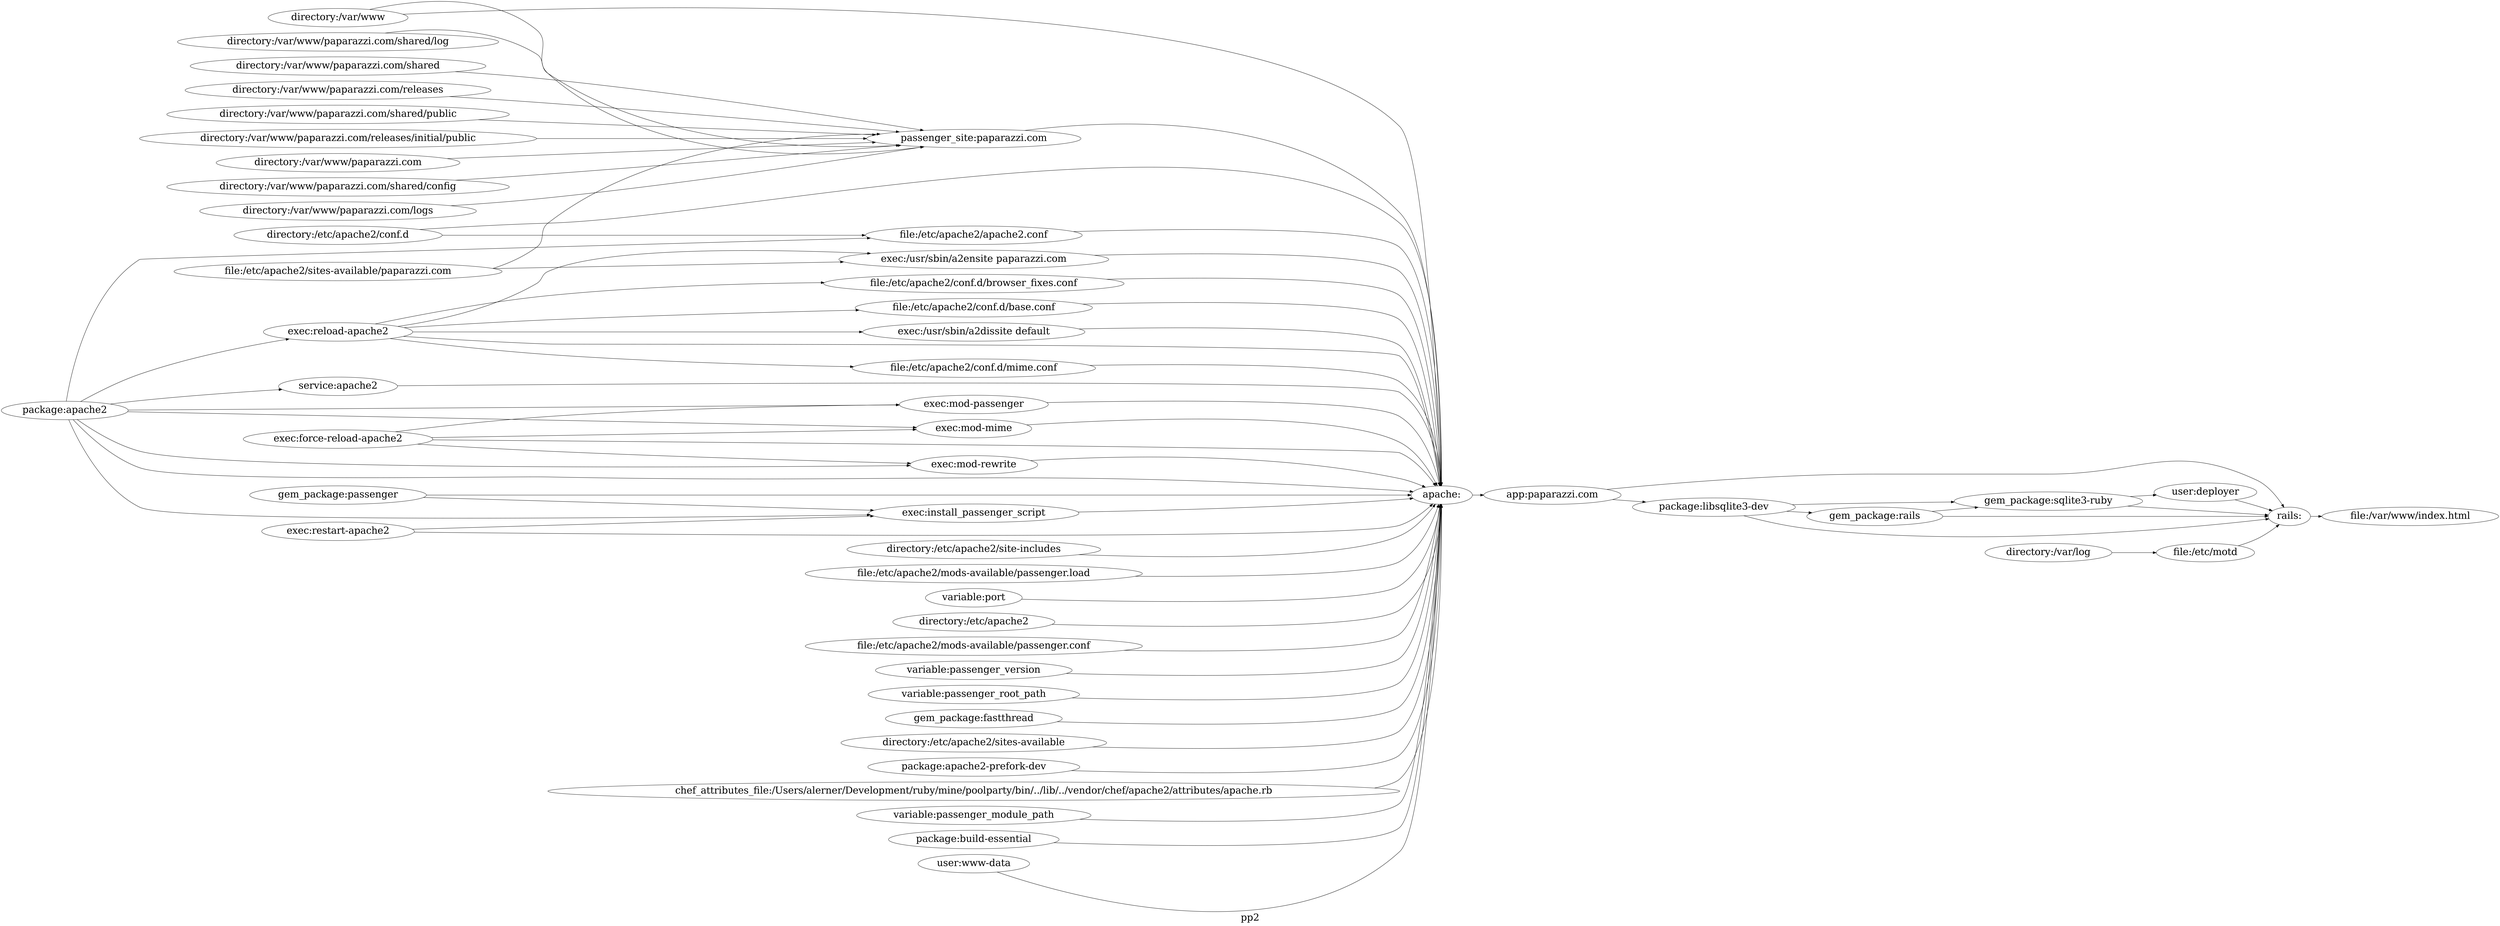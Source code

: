 digraph GRATR__Digraph {
    label = "pp2"
    rankdir = LR
    fontsize = 30
    bgcolor = white
    "directory:/var/www/paparazzi.com/releases/initial/public" [
        color = "#111111",
        fontsize = 30,
        style = rounded,
        label = "directory:/var/www/paparazzi.com/releases/initial/public"
    ]

    "directory:/var/www/paparazzi.com" [
        color = "#111111",
        fontsize = 30,
        style = rounded,
        label = "directory:/var/www/paparazzi.com"
    ]

    "directory:/var/www" [
        color = "#111111",
        fontsize = 30,
        style = rounded,
        label = "directory:/var/www"
    ]

    "file:/etc/apache2/apache2.conf" [
        color = "#111111",
        fontsize = 30,
        style = rounded,
        label = "file:/etc/apache2/apache2.conf"
    ]

    "directory:/etc/apache2/site-includes" [
        color = "#111111",
        fontsize = 30,
        style = rounded,
        label = "directory:/etc/apache2/site-includes"
    ]

    "apache:" [
        color = "#111111",
        fontsize = 30,
        style = rounded,
        label = "apache:"
    ]

    "directory:/var/www/paparazzi.com/shared/config" [
        color = "#111111",
        fontsize = 30,
        style = rounded,
        label = "directory:/var/www/paparazzi.com/shared/config"
    ]

    "exec:install_passenger_script" [
        color = "#111111",
        fontsize = 30,
        style = rounded,
        label = "exec:install_passenger_script"
    ]

    "exec:mod-passenger" [
        color = "#111111",
        fontsize = 30,
        style = rounded,
        label = "exec:mod-passenger"
    ]

    "file:/etc/apache2/mods-available/passenger.load" [
        color = "#111111",
        fontsize = 30,
        style = rounded,
        label = "file:/etc/apache2/mods-available/passenger.load"
    ]

    "file:/etc/apache2/conf.d/mime.conf" [
        color = "#111111",
        fontsize = 30,
        style = rounded,
        label = "file:/etc/apache2/conf.d/mime.conf"
    ]

    "directory:/etc/apache2/conf.d" [
        color = "#111111",
        fontsize = 30,
        style = rounded,
        label = "directory:/etc/apache2/conf.d"
    ]

    "variable:port" [
        color = "#111111",
        fontsize = 30,
        style = rounded,
        label = "variable:port"
    ]

    "exec:reload-apache2" [
        color = "#111111",
        fontsize = 30,
        style = rounded,
        label = "exec:reload-apache2"
    ]

    "user:deployer" [
        color = "#111111",
        fontsize = 30,
        style = rounded,
        label = "user:deployer"
    ]

    "rails:" [
        color = "#111111",
        fontsize = 30,
        style = rounded,
        label = "rails:"
    ]

    "file:/etc/motd" [
        color = "#111111",
        fontsize = 30,
        style = rounded,
        label = "file:/etc/motd"
    ]

    "directory:/var/log" [
        color = "#111111",
        fontsize = 30,
        style = rounded,
        label = "directory:/var/log"
    ]

    "directory:/etc/apache2" [
        color = "#111111",
        fontsize = 30,
        style = rounded,
        label = "directory:/etc/apache2"
    ]

    "directory:/var/www" [
        color = "#111111",
        fontsize = 30,
        style = rounded,
        label = "directory:/var/www"
    ]

    "file:/var/www/index.html" [
        color = "#111111",
        fontsize = 30,
        style = rounded,
        label = "file:/var/www/index.html"
    ]

    "directory:/var/www/paparazzi.com/logs" [
        color = "#111111",
        fontsize = 30,
        style = rounded,
        label = "directory:/var/www/paparazzi.com/logs"
    ]

    "file:/etc/apache2/mods-available/passenger.conf" [
        color = "#111111",
        fontsize = 30,
        style = rounded,
        label = "file:/etc/apache2/mods-available/passenger.conf"
    ]

    "directory:/var/www/paparazzi.com/shared/log" [
        color = "#111111",
        fontsize = 30,
        style = rounded,
        label = "directory:/var/www/paparazzi.com/shared/log"
    ]

    "variable:passenger_version" [
        color = "#111111",
        fontsize = 30,
        style = rounded,
        label = "variable:passenger_version"
    ]

    "file:/etc/apache2/conf.d/browser_fixes.conf" [
        color = "#111111",
        fontsize = 30,
        style = rounded,
        label = "file:/etc/apache2/conf.d/browser_fixes.conf"
    ]

    "gem_package:passenger" [
        color = "#111111",
        fontsize = 30,
        style = rounded,
        label = "gem_package:passenger"
    ]

    "package:apache2" [
        color = "#111111",
        fontsize = 30,
        style = rounded,
        label = "package:apache2"
    ]

    "directory:/var/www/paparazzi.com/shared" [
        color = "#111111",
        fontsize = 30,
        style = rounded,
        label = "directory:/var/www/paparazzi.com/shared"
    ]

    "variable:passenger_root_path" [
        color = "#111111",
        fontsize = 30,
        style = rounded,
        label = "variable:passenger_root_path"
    ]

    "gem_package:fastthread" [
        color = "#111111",
        fontsize = 30,
        style = rounded,
        label = "gem_package:fastthread"
    ]

    "directory:/var/www/paparazzi.com/releases" [
        color = "#111111",
        fontsize = 30,
        style = rounded,
        label = "directory:/var/www/paparazzi.com/releases"
    ]

    "exec:/usr/sbin/a2ensite paparazzi.com" [
        color = "#111111",
        fontsize = 30,
        style = rounded,
        label = "exec:/usr/sbin/a2ensite paparazzi.com"
    ]

    "directory:/etc/apache2/sites-available" [
        color = "#111111",
        fontsize = 30,
        style = rounded,
        label = "directory:/etc/apache2/sites-available"
    ]

    "package:apache2-prefork-dev" [
        color = "#111111",
        fontsize = 30,
        style = rounded,
        label = "package:apache2-prefork-dev"
    ]

    "chef_attributes_file:/Users/alerner/Development/ruby/mine/poolparty/bin/../lib/../vendor/chef/apache2/attributes/apache.rb" [
        color = "#111111",
        fontsize = 30,
        style = rounded,
        label = "chef_attributes_file:/Users/alerner/Development/ruby/mine/poolparty/bin/../lib/../vendor/chef/apache2/attributes/apache.rb"
    ]

    "service:apache2" [
        color = "#111111",
        fontsize = 30,
        style = rounded,
        label = "service:apache2"
    ]

    "exec:force-reload-apache2" [
        color = "#111111",
        fontsize = 30,
        style = rounded,
        label = "exec:force-reload-apache2"
    ]

    "gem_package:rails" [
        color = "#111111",
        fontsize = 30,
        style = rounded,
        label = "gem_package:rails"
    ]

    "app:paparazzi.com" [
        color = "#111111",
        fontsize = 30,
        style = rounded,
        label = "app:paparazzi.com"
    ]

    "variable:passenger_module_path" [
        color = "#111111",
        fontsize = 30,
        style = rounded,
        label = "variable:passenger_module_path"
    ]

    "package:build-essential" [
        color = "#111111",
        fontsize = 30,
        style = rounded,
        label = "package:build-essential"
    ]

    "exec:mod-mime" [
        color = "#111111",
        fontsize = 30,
        style = rounded,
        label = "exec:mod-mime"
    ]

    "exec:restart-apache2" [
        color = "#111111",
        fontsize = 30,
        style = rounded,
        label = "exec:restart-apache2"
    ]

    "package:libsqlite3-dev" [
        color = "#111111",
        fontsize = 30,
        style = rounded,
        label = "package:libsqlite3-dev"
    ]

    "directory:/var/www/paparazzi.com/shared/public" [
        color = "#111111",
        fontsize = 30,
        style = rounded,
        label = "directory:/var/www/paparazzi.com/shared/public"
    ]

    "file:/etc/apache2/sites-available/paparazzi.com" [
        color = "#111111",
        fontsize = 30,
        style = rounded,
        label = "file:/etc/apache2/sites-available/paparazzi.com"
    ]

    "exec:mod-rewrite" [
        color = "#111111",
        fontsize = 30,
        style = rounded,
        label = "exec:mod-rewrite"
    ]

    "file:/etc/apache2/conf.d/base.conf" [
        color = "#111111",
        fontsize = 30,
        style = rounded,
        label = "file:/etc/apache2/conf.d/base.conf"
    ]

    "exec:/usr/sbin/a2dissite default" [
        color = "#111111",
        fontsize = 30,
        style = rounded,
        label = "exec:/usr/sbin/a2dissite default"
    ]

    "gem_package:sqlite3-ruby" [
        color = "#111111",
        fontsize = 30,
        style = rounded,
        label = "gem_package:sqlite3-ruby"
    ]

    "passenger_site:paparazzi.com" [
        color = "#111111",
        fontsize = 30,
        style = rounded,
        label = "passenger_site:paparazzi.com"
    ]

    "user:www-data" [
        color = "#111111",
        fontsize = 30,
        style = rounded,
        label = "user:www-data"
    ]

    "directory:/var/www/paparazzi.com/releases/initial/public" -> "passenger_site:paparazzi.com" [
        fontsize = 30
    ]

    "exec:reload-apache2" -> "exec:/usr/sbin/a2dissite default" [
        fontsize = 30
    ]

    "gem_package:fastthread" -> "apache:" [
        fontsize = 30
    ]

    "package:apache2" -> "file:/etc/apache2/apache2.conf" [
        fontsize = 30
    ]

    "directory:/var/www/paparazzi.com/releases" -> "passenger_site:paparazzi.com" [
        fontsize = 30
    ]

    "directory:/var/www/paparazzi.com" -> "passenger_site:paparazzi.com" [
        fontsize = 30
    ]

    "chef_attributes_file:/Users/alerner/Development/ruby/mine/poolparty/bin/../lib/../vendor/chef/apache2/attributes/apache.rb" -> "apache:" [
        fontsize = 30
    ]

    "exec:mod-passenger" -> "apache:" [
        fontsize = 30
    ]

    "exec:reload-apache2" -> "file:/etc/apache2/conf.d/mime.conf" [
        fontsize = 30
    ]

    "package:apache2" -> "exec:install_passenger_script" [
        fontsize = 30
    ]

    "package:apache2" -> "exec:mod-rewrite" [
        fontsize = 30
    ]

    "variable:passenger_root_path" -> "apache:" [
        fontsize = 30
    ]

    "package:apache2" -> "exec:mod-mime" [
        fontsize = 30
    ]

    "package:apache2-prefork-dev" -> "apache:" [
        fontsize = 30
    ]

    "directory:/var/www/paparazzi.com/shared/config" -> "passenger_site:paparazzi.com" [
        fontsize = 30
    ]

    "directory:/var/www/paparazzi.com/logs" -> "passenger_site:paparazzi.com" [
        fontsize = 30
    ]

    "package:apache2" -> "service:apache2" [
        fontsize = 30
    ]

    "package:build-essential" -> "apache:" [
        fontsize = 30
    ]

    "exec:restart-apache2" -> "exec:install_passenger_script" [
        fontsize = 30
    ]

    "package:apache2" -> "exec:reload-apache2" [
        fontsize = 30
    ]

    "directory:/var/www/paparazzi.com/shared/log" -> "passenger_site:paparazzi.com" [
        fontsize = 30
    ]

    "file:/etc/apache2/mods-available/passenger.load" -> "apache:" [
        fontsize = 30
    ]

    "file:/etc/apache2/mods-available/passenger.conf" -> "apache:" [
        fontsize = 30
    ]

    "gem_package:rails" -> "rails:" [
        fontsize = 30
    ]

    "exec:install_passenger_script" -> "apache:" [
        fontsize = 30
    ]

    "directory:/var/www" -> "apache:" [
        fontsize = 30
    ]

    "exec:/usr/sbin/a2ensite paparazzi.com" -> "apache:" [
        fontsize = 30
    ]

    "exec:mod-rewrite" -> "apache:" [
        fontsize = 30
    ]

    "file:/etc/apache2/sites-available/paparazzi.com" -> "exec:/usr/sbin/a2ensite paparazzi.com" [
        fontsize = 30
    ]

    "directory:/var/log" -> "file:/etc/motd" [
        fontsize = 30
    ]

    "rails:" -> "file:/var/www/index.html" [
        fontsize = 30
    ]

    "passenger_site:paparazzi.com" -> "apache:" [
        fontsize = 30
    ]

    "app:paparazzi.com" -> "package:libsqlite3-dev" [
        fontsize = 30
    ]

    "file:/etc/apache2/conf.d/browser_fixes.conf" -> "apache:" [
        fontsize = 30
    ]

    "exec:reload-apache2" -> "file:/etc/apache2/conf.d/base.conf" [
        fontsize = 30
    ]

    "gem_package:passenger" -> "exec:install_passenger_script" [
        fontsize = 30
    ]

    "file:/etc/apache2/apache2.conf" -> "apache:" [
        fontsize = 30
    ]

    "file:/etc/apache2/conf.d/base.conf" -> "apache:" [
        fontsize = 30
    ]

    "directory:/var/www/paparazzi.com/shared/public" -> "passenger_site:paparazzi.com" [
        fontsize = 30
    ]

    "directory:/etc/apache2" -> "apache:" [
        fontsize = 30
    ]

    "exec:restart-apache2" -> "apache:" [
        fontsize = 30
    ]

    "app:paparazzi.com" -> "rails:" [
        fontsize = 30
    ]

    "package:apache2" -> "apache:" [
        fontsize = 30
    ]

    "package:libsqlite3-dev" -> "gem_package:sqlite3-ruby" [
        fontsize = 30
    ]

    "exec:/usr/sbin/a2dissite default" -> "apache:" [
        fontsize = 30
    ]

    "exec:force-reload-apache2" -> "apache:" [
        fontsize = 30
    ]

    "user:deployer" -> "rails:" [
        fontsize = 30
    ]

    "user:www-data" -> "apache:" [
        fontsize = 30
    ]

    "gem_package:rails" -> "gem_package:sqlite3-ruby" [
        fontsize = 30
    ]

    "package:libsqlite3-dev" -> "gem_package:rails" [
        fontsize = 30
    ]

    "exec:reload-apache2" -> "file:/etc/apache2/conf.d/browser_fixes.conf" [
        fontsize = 30
    ]

    "file:/etc/apache2/sites-available/paparazzi.com" -> "passenger_site:paparazzi.com" [
        fontsize = 30
    ]

    "apache:" -> "app:paparazzi.com" [
        fontsize = 30
    ]

    "package:apache2" -> "exec:mod-passenger" [
        fontsize = 30
    ]

    "exec:reload-apache2" -> "exec:/usr/sbin/a2ensite paparazzi.com" [
        fontsize = 30
    ]

    "variable:port" -> "apache:" [
        fontsize = 30
    ]

    "file:/etc/apache2/conf.d/mime.conf" -> "apache:" [
        fontsize = 30
    ]

    "gem_package:sqlite3-ruby" -> "rails:" [
        fontsize = 30
    ]

    "directory:/etc/apache2/sites-available" -> "apache:" [
        fontsize = 30
    ]

    "exec:mod-mime" -> "apache:" [
        fontsize = 30
    ]

    "file:/etc/motd" -> "rails:" [
        fontsize = 30
    ]

    "exec:force-reload-apache2" -> "exec:mod-passenger" [
        fontsize = 30
    ]

    "directory:/etc/apache2/conf.d" -> "file:/etc/apache2/apache2.conf" [
        fontsize = 30
    ]

    "directory:/var/www" -> "passenger_site:paparazzi.com" [
        fontsize = 30
    ]

    "directory:/etc/apache2/site-includes" -> "apache:" [
        fontsize = 30
    ]

    "directory:/var/www/paparazzi.com/shared" -> "passenger_site:paparazzi.com" [
        fontsize = 30
    ]

    "exec:reload-apache2" -> "apache:" [
        fontsize = 30
    ]

    "exec:force-reload-apache2" -> "exec:mod-mime" [
        fontsize = 30
    ]

    "package:libsqlite3-dev" -> "rails:" [
        fontsize = 30
    ]

    "gem_package:sqlite3-ruby" -> "user:deployer" [
        fontsize = 30
    ]

    "directory:/etc/apache2/conf.d" -> "apache:" [
        fontsize = 30
    ]

    "variable:passenger_version" -> "apache:" [
        fontsize = 30
    ]

    "variable:passenger_module_path" -> "apache:" [
        fontsize = 30
    ]

    "gem_package:passenger" -> "apache:" [
        fontsize = 30
    ]

    "exec:force-reload-apache2" -> "exec:mod-rewrite" [
        fontsize = 30
    ]

    "service:apache2" -> "apache:" [
        fontsize = 30
    ]

}

